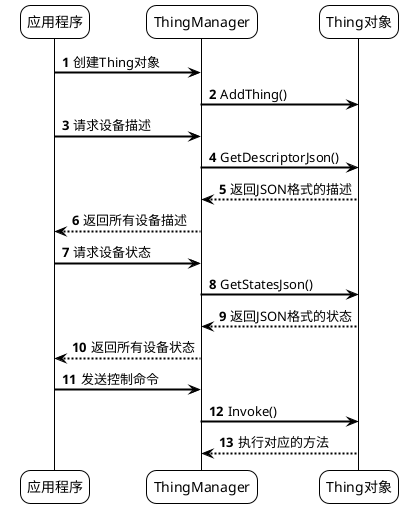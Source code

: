 @startuml Thing通信流程
!theme plain
skinparam responseMessageBelowArrow true
skinparam sequenceArrowThickness 2
skinparam roundcorner 20

participant "应用程序" as App
participant "ThingManager" as Manager
participant "Thing对象" as Thing

autonumber

App -> Manager: 创建Thing对象
Manager -> Thing: AddThing()
App -> Manager: 请求设备描述
Manager -> Thing: GetDescriptorJson()
Thing --> Manager: 返回JSON格式的描述
Manager --> App: 返回所有设备描述
App -> Manager: 请求设备状态
Manager -> Thing: GetStatesJson()
Thing --> Manager: 返回JSON格式的状态
Manager --> App: 返回所有设备状态
App -> Manager: 发送控制命令
Manager -> Thing: Invoke()
Thing --> Manager: 执行对应的方法

@enduml 